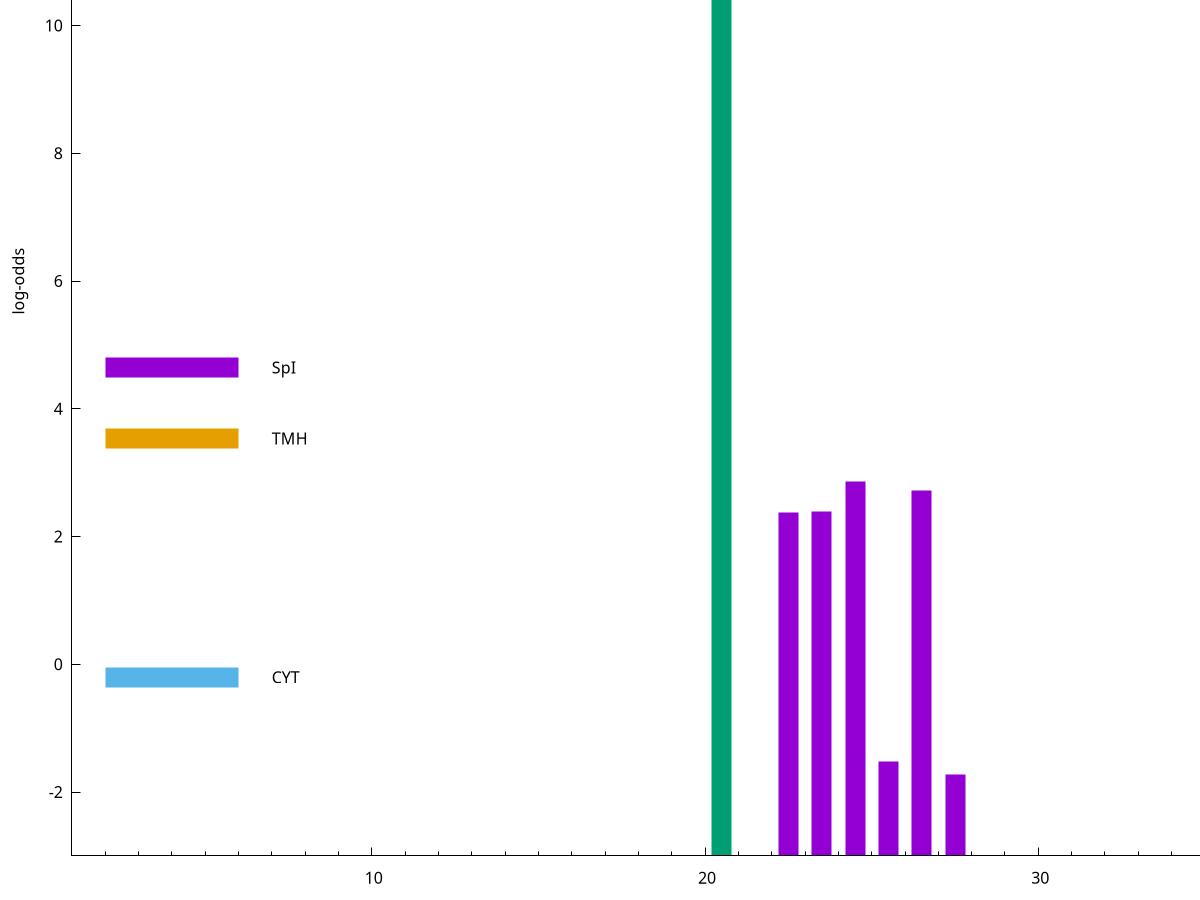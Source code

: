 set title "LipoP predictions for SRR4017925.gff"
set size 2., 1.4
set xrange [1:70] 
set mxtics 10
set yrange [-3:15]
set y2range [0:18]
set ylabel "log-odds"
set term postscript eps color solid "Helvetica" 30
set output "SRR4017925.gff10.eps"
set arrow from 2,12.797 to 6,12.797 nohead lt 2 lw 20
set label "SpII" at 7,12.797
set arrow from 2,4.64637 to 6,4.64637 nohead lt 1 lw 20
set label "SpI" at 7,4.64637
set arrow from 2,3.53583 to 6,3.53583 nohead lt 4 lw 20
set label "TMH" at 7,3.53583
set arrow from 2,-0.200913 to 6,-0.200913 nohead lt 3 lw 20
set label "CYT" at 7,-0.200913
set arrow from 2,12.797 to 6,12.797 nohead lt 2 lw 20
set label "SpII" at 7,12.797
# NOTE: The scores below are the log-odds scores with the threshold
# NOTE: subtracted (a hack to make gnuplot make the histogram all
# NOTE: look nice).
plot "-" axes x1y2 title "" with impulses lt 2 lw 20, "-" axes x1y2 title "" with impulses lt 1 lw 20
20.500000 15.797000
e
24.500000 5.863530
26.500000 5.716250
23.500000 5.388640
22.500000 5.381120
25.500000 1.472590
27.500000 1.269970
e
exit
